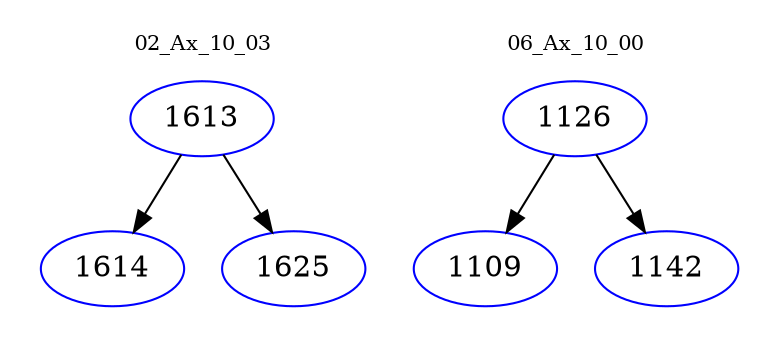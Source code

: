 digraph{
subgraph cluster_0 {
color = white
label = "02_Ax_10_03";
fontsize=10;
T0_1613 [label="1613", color="blue"]
T0_1613 -> T0_1614 [color="black"]
T0_1614 [label="1614", color="blue"]
T0_1613 -> T0_1625 [color="black"]
T0_1625 [label="1625", color="blue"]
}
subgraph cluster_1 {
color = white
label = "06_Ax_10_00";
fontsize=10;
T1_1126 [label="1126", color="blue"]
T1_1126 -> T1_1109 [color="black"]
T1_1109 [label="1109", color="blue"]
T1_1126 -> T1_1142 [color="black"]
T1_1142 [label="1142", color="blue"]
}
}
